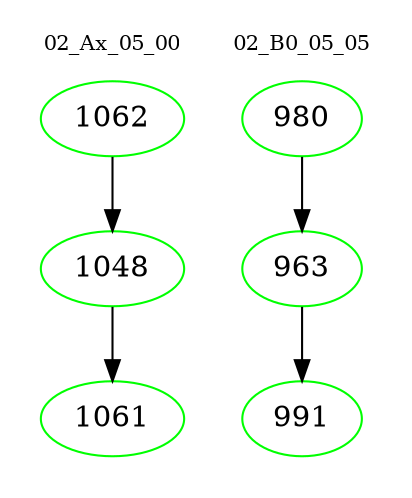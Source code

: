 digraph{
subgraph cluster_0 {
color = white
label = "02_Ax_05_00";
fontsize=10;
T0_1062 [label="1062", color="green"]
T0_1062 -> T0_1048 [color="black"]
T0_1048 [label="1048", color="green"]
T0_1048 -> T0_1061 [color="black"]
T0_1061 [label="1061", color="green"]
}
subgraph cluster_1 {
color = white
label = "02_B0_05_05";
fontsize=10;
T1_980 [label="980", color="green"]
T1_980 -> T1_963 [color="black"]
T1_963 [label="963", color="green"]
T1_963 -> T1_991 [color="black"]
T1_991 [label="991", color="green"]
}
}
